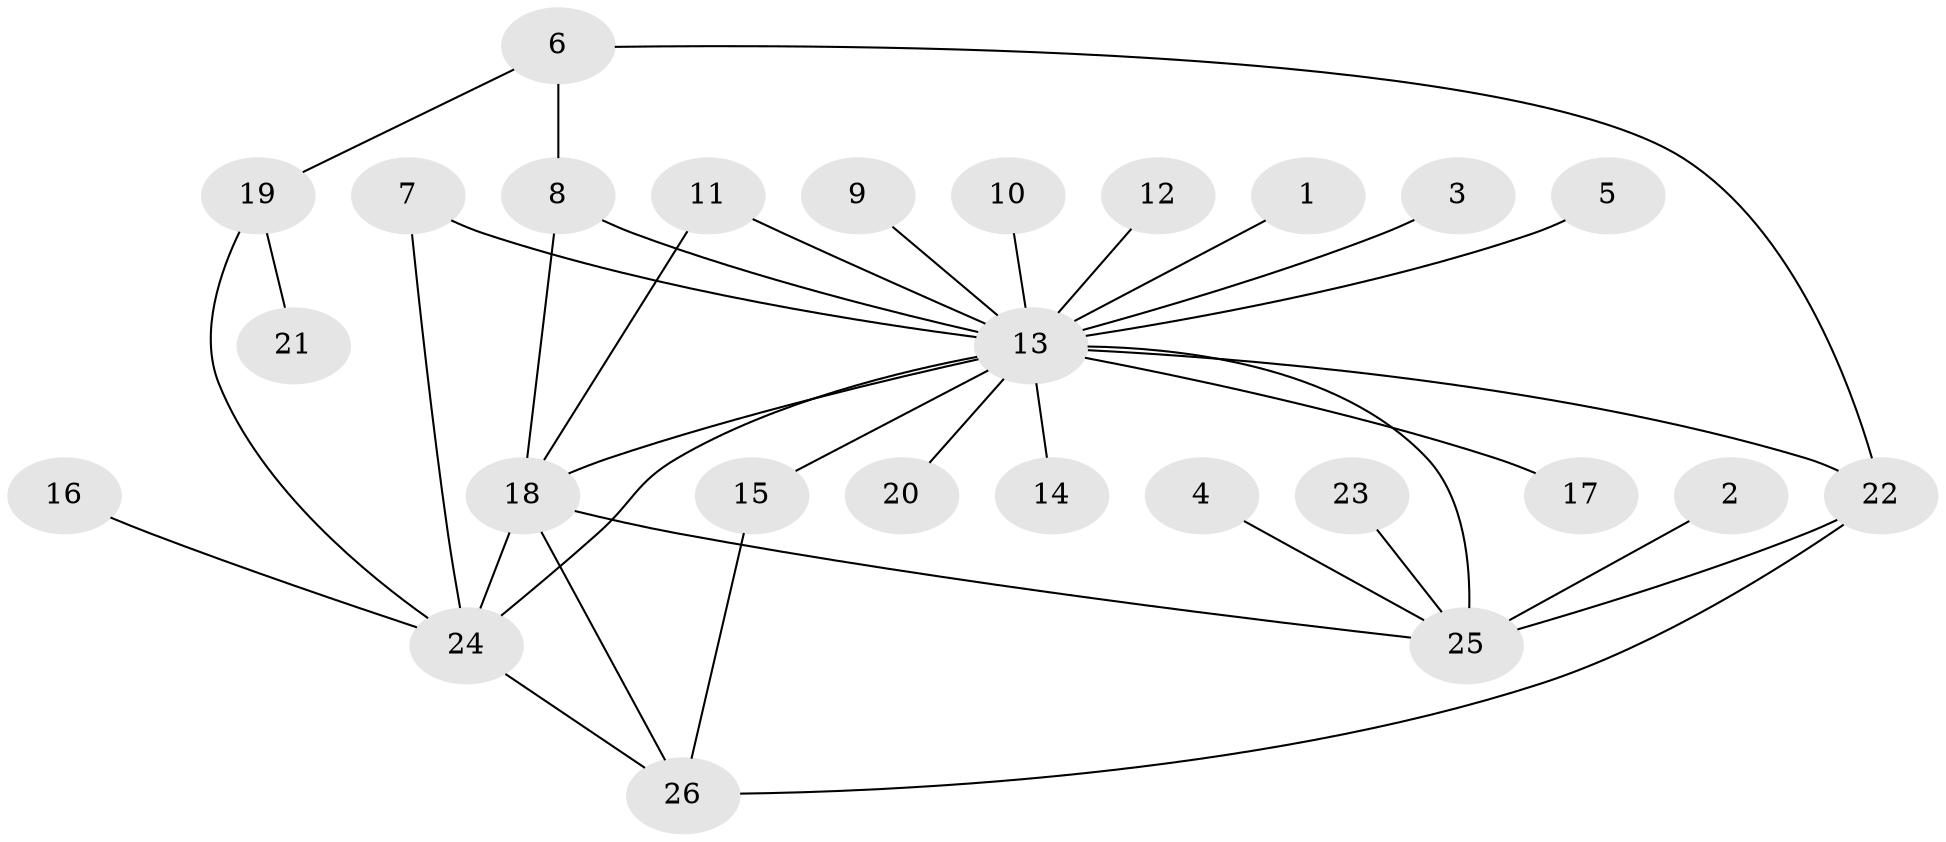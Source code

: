 // original degree distribution, {21: 0.0196078431372549, 4: 0.0784313725490196, 6: 0.058823529411764705, 1: 0.47058823529411764, 2: 0.17647058823529413, 8: 0.0196078431372549, 3: 0.17647058823529413}
// Generated by graph-tools (version 1.1) at 2025/49/03/09/25 03:49:47]
// undirected, 26 vertices, 36 edges
graph export_dot {
graph [start="1"]
  node [color=gray90,style=filled];
  1;
  2;
  3;
  4;
  5;
  6;
  7;
  8;
  9;
  10;
  11;
  12;
  13;
  14;
  15;
  16;
  17;
  18;
  19;
  20;
  21;
  22;
  23;
  24;
  25;
  26;
  1 -- 13 [weight=1.0];
  2 -- 25 [weight=1.0];
  3 -- 13 [weight=1.0];
  4 -- 25 [weight=1.0];
  5 -- 13 [weight=1.0];
  6 -- 8 [weight=1.0];
  6 -- 19 [weight=1.0];
  6 -- 22 [weight=1.0];
  7 -- 13 [weight=1.0];
  7 -- 24 [weight=1.0];
  8 -- 13 [weight=1.0];
  8 -- 18 [weight=1.0];
  9 -- 13 [weight=1.0];
  10 -- 13 [weight=1.0];
  11 -- 13 [weight=1.0];
  11 -- 18 [weight=1.0];
  12 -- 13 [weight=1.0];
  13 -- 14 [weight=1.0];
  13 -- 15 [weight=2.0];
  13 -- 17 [weight=1.0];
  13 -- 18 [weight=1.0];
  13 -- 20 [weight=1.0];
  13 -- 22 [weight=1.0];
  13 -- 24 [weight=1.0];
  13 -- 25 [weight=3.0];
  15 -- 26 [weight=1.0];
  16 -- 24 [weight=1.0];
  18 -- 24 [weight=1.0];
  18 -- 25 [weight=1.0];
  18 -- 26 [weight=1.0];
  19 -- 21 [weight=1.0];
  19 -- 24 [weight=1.0];
  22 -- 25 [weight=1.0];
  22 -- 26 [weight=1.0];
  23 -- 25 [weight=1.0];
  24 -- 26 [weight=1.0];
}
